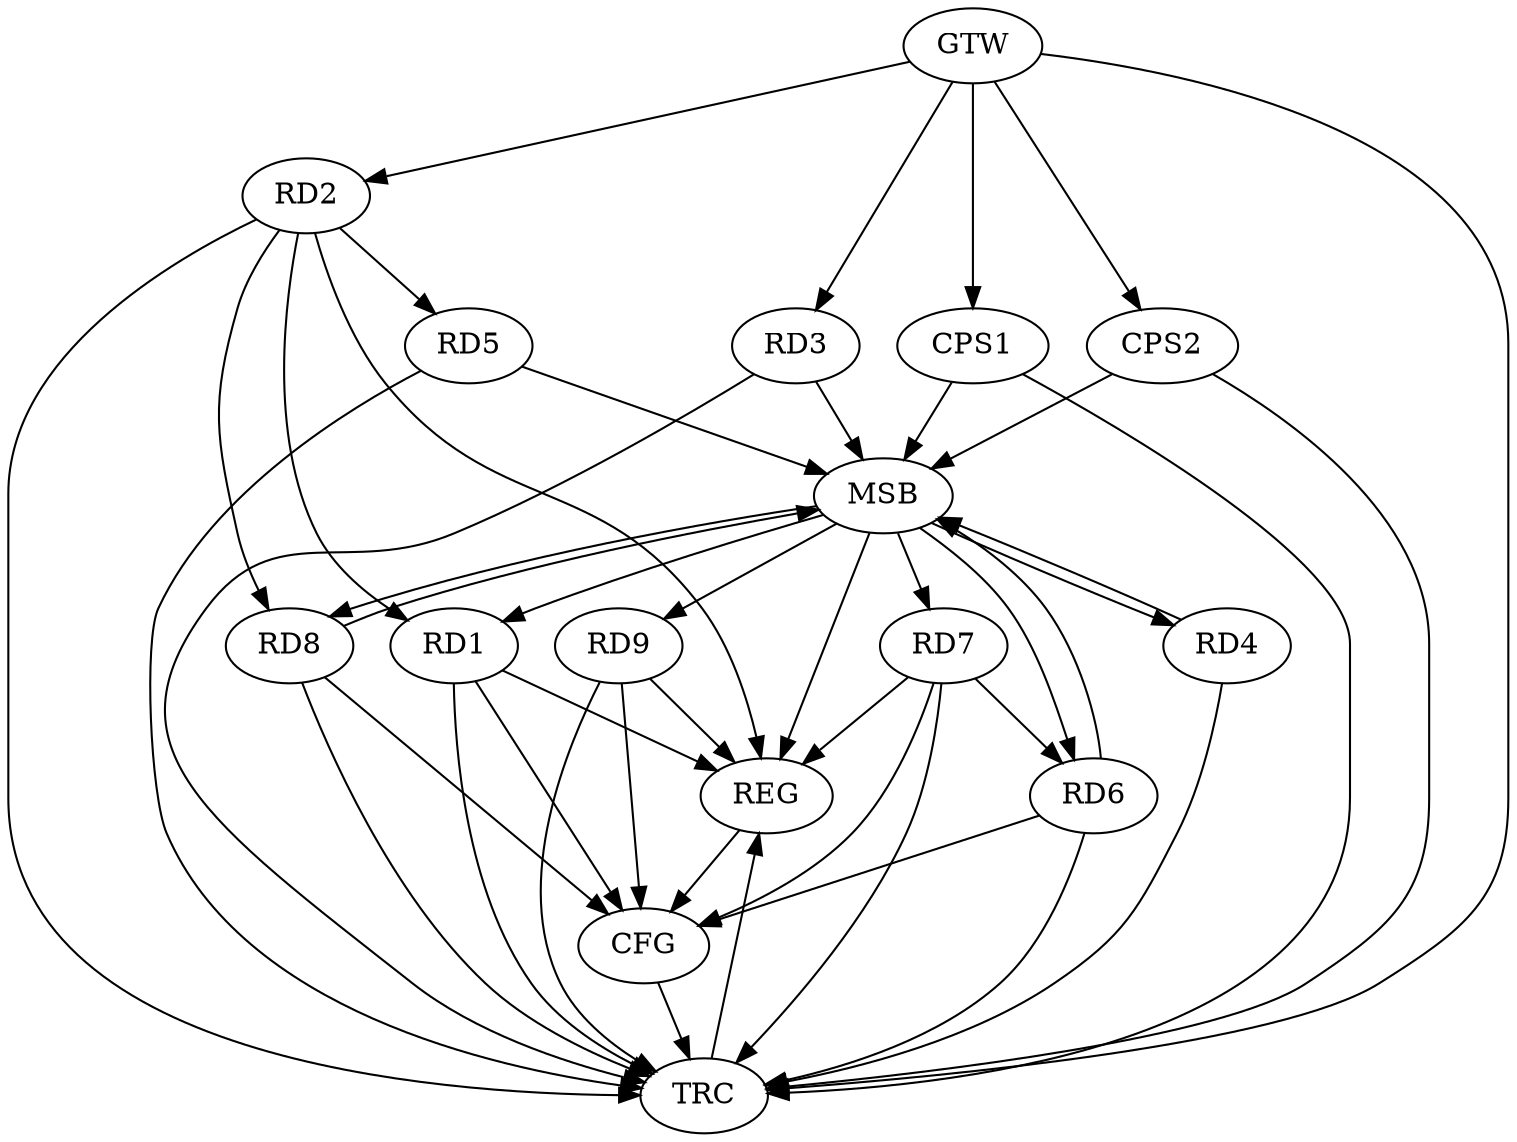 strict digraph G {
  RD1 [ label="RD1" ];
  RD2 [ label="RD2" ];
  RD3 [ label="RD3" ];
  RD4 [ label="RD4" ];
  RD5 [ label="RD5" ];
  RD6 [ label="RD6" ];
  RD7 [ label="RD7" ];
  RD8 [ label="RD8" ];
  RD9 [ label="RD9" ];
  CPS1 [ label="CPS1" ];
  CPS2 [ label="CPS2" ];
  GTW [ label="GTW" ];
  REG [ label="REG" ];
  MSB [ label="MSB" ];
  CFG [ label="CFG" ];
  TRC [ label="TRC" ];
  RD2 -> RD1;
  RD2 -> RD5;
  RD2 -> RD8;
  RD7 -> RD6;
  GTW -> RD2;
  GTW -> RD3;
  GTW -> CPS1;
  GTW -> CPS2;
  RD1 -> REG;
  RD2 -> REG;
  RD7 -> REG;
  RD9 -> REG;
  RD3 -> MSB;
  MSB -> RD4;
  MSB -> RD6;
  MSB -> RD7;
  MSB -> REG;
  RD4 -> MSB;
  RD5 -> MSB;
  RD6 -> MSB;
  MSB -> RD9;
  RD8 -> MSB;
  CPS1 -> MSB;
  MSB -> RD1;
  CPS2 -> MSB;
  MSB -> RD8;
  RD1 -> CFG;
  RD6 -> CFG;
  RD7 -> CFG;
  RD8 -> CFG;
  RD9 -> CFG;
  REG -> CFG;
  RD1 -> TRC;
  RD2 -> TRC;
  RD3 -> TRC;
  RD4 -> TRC;
  RD5 -> TRC;
  RD6 -> TRC;
  RD7 -> TRC;
  RD8 -> TRC;
  RD9 -> TRC;
  CPS1 -> TRC;
  CPS2 -> TRC;
  GTW -> TRC;
  CFG -> TRC;
  TRC -> REG;
}
